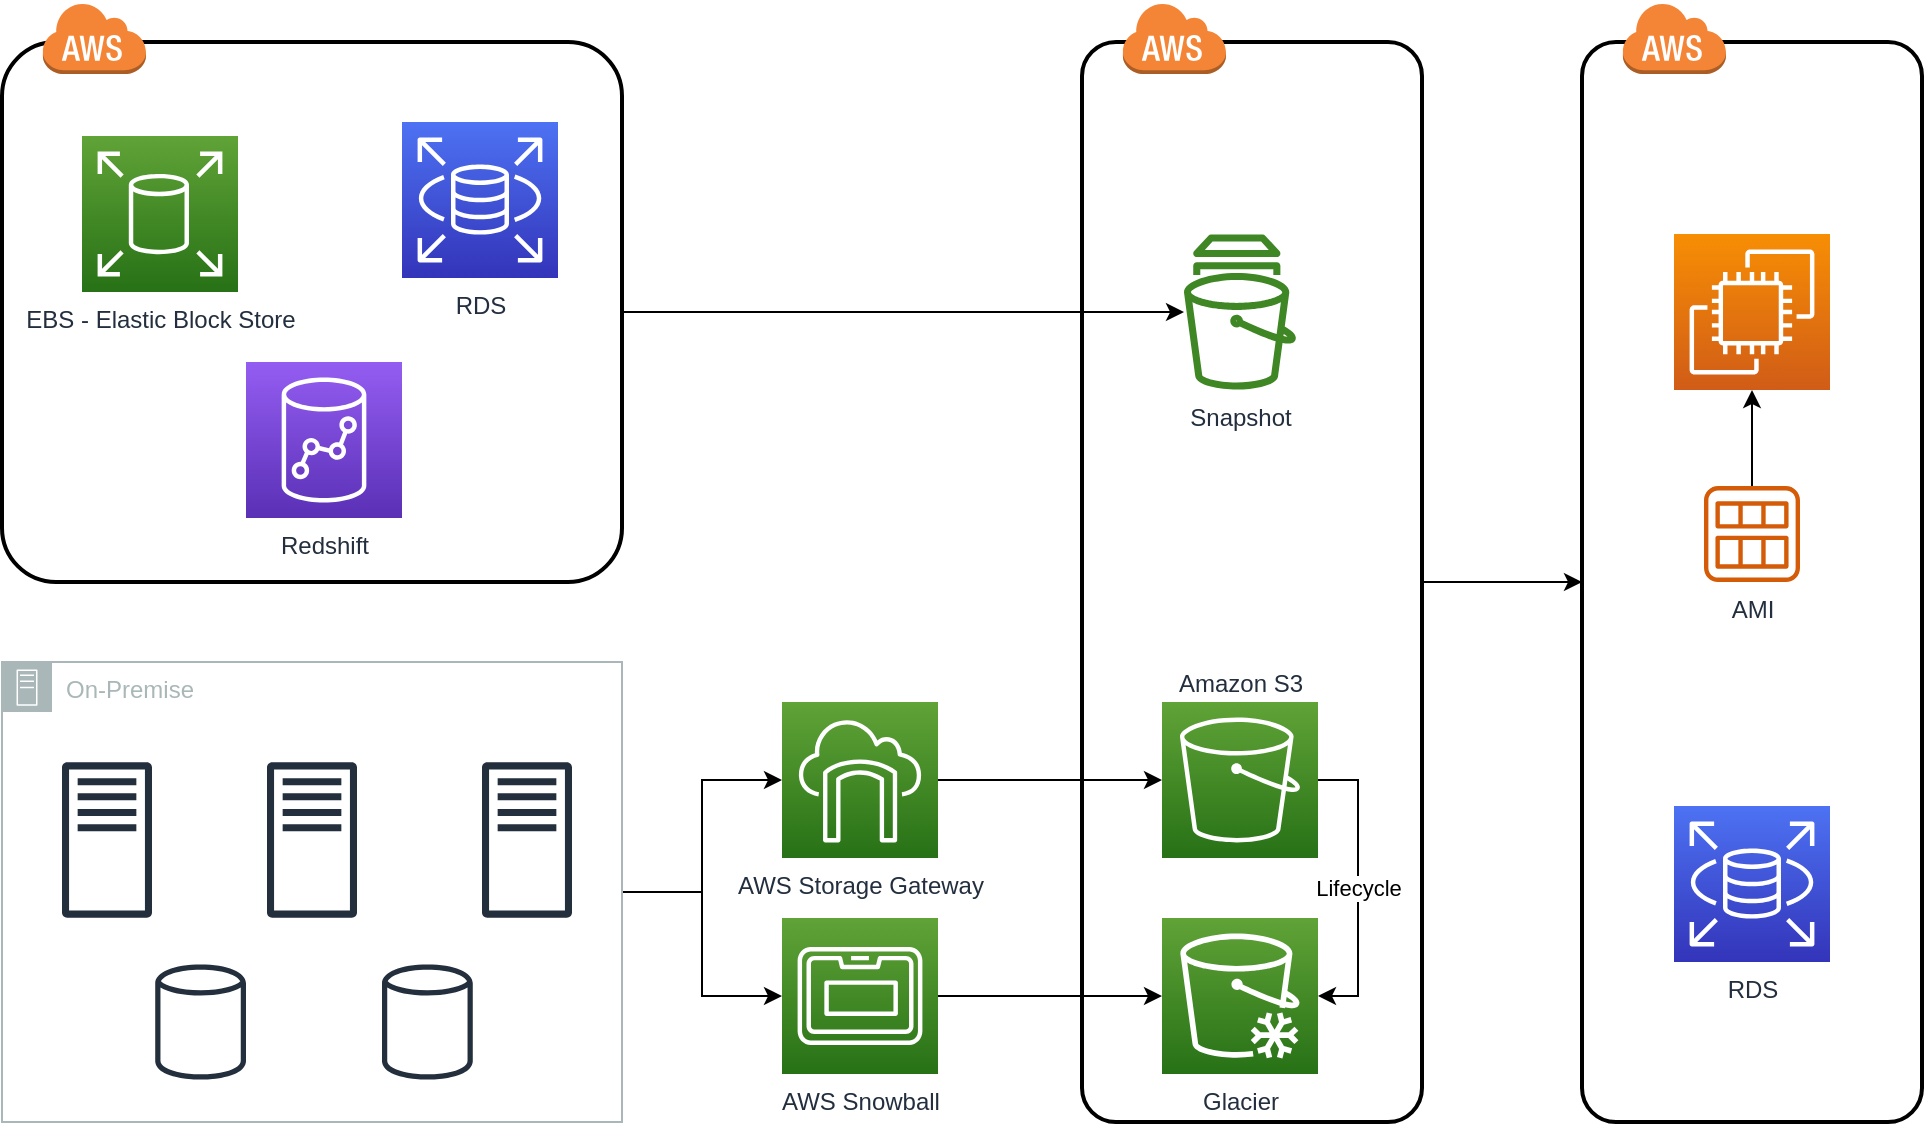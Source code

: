 <mxfile version="21.5.1" type="device">
  <diagram name="Page-1" id="GSPUfBx_rv5YygbpK7FB">
    <mxGraphModel dx="1605" dy="2000" grid="1" gridSize="10" guides="1" tooltips="1" connect="1" arrows="1" fold="1" page="1" pageScale="1" pageWidth="827" pageHeight="1169" math="0" shadow="0">
      <root>
        <mxCell id="0" />
        <mxCell id="1" parent="0" />
        <mxCell id="xgWQrtP5KlWDv3o4AlWQ-32" style="edgeStyle=orthogonalEdgeStyle;rounded=0;orthogonalLoop=1;jettySize=auto;html=1;entryX=0;entryY=0.5;entryDx=0;entryDy=0;entryPerimeter=0;" edge="1" parent="1" source="xgWQrtP5KlWDv3o4AlWQ-1" target="xgWQrtP5KlWDv3o4AlWQ-22">
          <mxGeometry relative="1" as="geometry" />
        </mxCell>
        <mxCell id="xgWQrtP5KlWDv3o4AlWQ-33" style="edgeStyle=orthogonalEdgeStyle;rounded=0;orthogonalLoop=1;jettySize=auto;html=1;entryX=0;entryY=0.5;entryDx=0;entryDy=0;entryPerimeter=0;" edge="1" parent="1" source="xgWQrtP5KlWDv3o4AlWQ-1" target="xgWQrtP5KlWDv3o4AlWQ-23">
          <mxGeometry relative="1" as="geometry" />
        </mxCell>
        <mxCell id="xgWQrtP5KlWDv3o4AlWQ-1" value="On-Premise" style="sketch=0;outlineConnect=0;gradientColor=none;html=1;whiteSpace=wrap;fontSize=12;fontStyle=0;shape=mxgraph.aws4.group;grIcon=mxgraph.aws4.group_on_premise;strokeColor=#AAB7B8;fillColor=none;verticalAlign=top;align=left;spacingLeft=30;fontColor=#AAB7B8;dashed=0;" vertex="1" parent="1">
          <mxGeometry x="-370" y="170" width="310" height="230" as="geometry" />
        </mxCell>
        <mxCell id="xgWQrtP5KlWDv3o4AlWQ-2" value="" style="sketch=0;outlineConnect=0;fontColor=#232F3E;gradientColor=none;fillColor=#232F3D;strokeColor=none;dashed=0;verticalLabelPosition=bottom;verticalAlign=top;align=center;html=1;fontSize=12;fontStyle=0;aspect=fixed;pointerEvents=1;shape=mxgraph.aws4.traditional_server;" vertex="1" parent="1">
          <mxGeometry x="-340" y="220" width="45" height="78" as="geometry" />
        </mxCell>
        <mxCell id="xgWQrtP5KlWDv3o4AlWQ-3" value="" style="sketch=0;outlineConnect=0;fontColor=#232F3E;gradientColor=none;fillColor=#232F3D;strokeColor=none;dashed=0;verticalLabelPosition=bottom;verticalAlign=top;align=center;html=1;fontSize=12;fontStyle=0;aspect=fixed;pointerEvents=1;shape=mxgraph.aws4.traditional_server;" vertex="1" parent="1">
          <mxGeometry x="-237.5" y="220" width="45" height="78" as="geometry" />
        </mxCell>
        <mxCell id="xgWQrtP5KlWDv3o4AlWQ-4" value="" style="sketch=0;outlineConnect=0;fontColor=#232F3E;gradientColor=none;fillColor=#232F3D;strokeColor=none;dashed=0;verticalLabelPosition=bottom;verticalAlign=top;align=center;html=1;fontSize=12;fontStyle=0;aspect=fixed;pointerEvents=1;shape=mxgraph.aws4.traditional_server;" vertex="1" parent="1">
          <mxGeometry x="-130" y="220" width="45" height="78" as="geometry" />
        </mxCell>
        <mxCell id="xgWQrtP5KlWDv3o4AlWQ-5" value="" style="sketch=0;outlineConnect=0;fontColor=#232F3E;gradientColor=none;fillColor=#232F3D;strokeColor=none;dashed=0;verticalLabelPosition=bottom;verticalAlign=top;align=center;html=1;fontSize=12;fontStyle=0;aspect=fixed;pointerEvents=1;shape=mxgraph.aws4.generic_database;" vertex="1" parent="1">
          <mxGeometry x="-293.39" y="320" width="45.39" height="60" as="geometry" />
        </mxCell>
        <mxCell id="xgWQrtP5KlWDv3o4AlWQ-6" value="" style="sketch=0;outlineConnect=0;fontColor=#232F3E;gradientColor=none;fillColor=#232F3D;strokeColor=none;dashed=0;verticalLabelPosition=bottom;verticalAlign=top;align=center;html=1;fontSize=12;fontStyle=0;aspect=fixed;pointerEvents=1;shape=mxgraph.aws4.generic_database;" vertex="1" parent="1">
          <mxGeometry x="-180" y="320" width="45.39" height="60" as="geometry" />
        </mxCell>
        <mxCell id="xgWQrtP5KlWDv3o4AlWQ-36" style="edgeStyle=orthogonalEdgeStyle;rounded=0;orthogonalLoop=1;jettySize=auto;html=1;" edge="1" parent="1" source="xgWQrtP5KlWDv3o4AlWQ-7" target="xgWQrtP5KlWDv3o4AlWQ-35">
          <mxGeometry relative="1" as="geometry" />
        </mxCell>
        <mxCell id="xgWQrtP5KlWDv3o4AlWQ-7" value="" style="rounded=1;arcSize=10;dashed=0;fillColor=none;gradientColor=none;strokeWidth=2;" vertex="1" parent="1">
          <mxGeometry x="-370" y="-140" width="310" height="270" as="geometry" />
        </mxCell>
        <mxCell id="xgWQrtP5KlWDv3o4AlWQ-8" value="" style="dashed=0;html=1;shape=mxgraph.aws3.cloud;fillColor=#F58536;gradientColor=none;dashed=0;" vertex="1" parent="1">
          <mxGeometry x="-350" y="-160" width="52" height="36" as="geometry" />
        </mxCell>
        <mxCell id="xgWQrtP5KlWDv3o4AlWQ-9" value="EBS - Elastic Block Store" style="sketch=0;points=[[0,0,0],[0.25,0,0],[0.5,0,0],[0.75,0,0],[1,0,0],[0,1,0],[0.25,1,0],[0.5,1,0],[0.75,1,0],[1,1,0],[0,0.25,0],[0,0.5,0],[0,0.75,0],[1,0.25,0],[1,0.5,0],[1,0.75,0]];outlineConnect=0;fontColor=#232F3E;gradientColor=#60A337;gradientDirection=north;fillColor=#277116;strokeColor=#ffffff;dashed=0;verticalLabelPosition=bottom;verticalAlign=top;align=center;html=1;fontSize=12;fontStyle=0;aspect=fixed;shape=mxgraph.aws4.resourceIcon;resIcon=mxgraph.aws4.elastic_block_store;" vertex="1" parent="1">
          <mxGeometry x="-330" y="-93" width="78" height="78" as="geometry" />
        </mxCell>
        <mxCell id="xgWQrtP5KlWDv3o4AlWQ-10" value="Redshift" style="sketch=0;points=[[0,0,0],[0.25,0,0],[0.5,0,0],[0.75,0,0],[1,0,0],[0,1,0],[0.25,1,0],[0.5,1,0],[0.75,1,0],[1,1,0],[0,0.25,0],[0,0.5,0],[0,0.75,0],[1,0.25,0],[1,0.5,0],[1,0.75,0]];outlineConnect=0;fontColor=#232F3E;gradientColor=#945DF2;gradientDirection=north;fillColor=#5A30B5;strokeColor=#ffffff;dashed=0;verticalLabelPosition=bottom;verticalAlign=top;align=center;html=1;fontSize=12;fontStyle=0;aspect=fixed;shape=mxgraph.aws4.resourceIcon;resIcon=mxgraph.aws4.redshift;" vertex="1" parent="1">
          <mxGeometry x="-248" y="20" width="78" height="78" as="geometry" />
        </mxCell>
        <mxCell id="xgWQrtP5KlWDv3o4AlWQ-11" value="RDS" style="sketch=0;points=[[0,0,0],[0.25,0,0],[0.5,0,0],[0.75,0,0],[1,0,0],[0,1,0],[0.25,1,0],[0.5,1,0],[0.75,1,0],[1,1,0],[0,0.25,0],[0,0.5,0],[0,0.75,0],[1,0.25,0],[1,0.5,0],[1,0.75,0]];outlineConnect=0;fontColor=#232F3E;gradientColor=#4D72F3;gradientDirection=north;fillColor=#3334B9;strokeColor=#ffffff;dashed=0;verticalLabelPosition=bottom;verticalAlign=top;align=center;html=1;fontSize=12;fontStyle=0;aspect=fixed;shape=mxgraph.aws4.resourceIcon;resIcon=mxgraph.aws4.rds;" vertex="1" parent="1">
          <mxGeometry x="-170" y="-100" width="78" height="78" as="geometry" />
        </mxCell>
        <mxCell id="xgWQrtP5KlWDv3o4AlWQ-41" style="edgeStyle=orthogonalEdgeStyle;rounded=0;orthogonalLoop=1;jettySize=auto;html=1;entryX=0;entryY=0.5;entryDx=0;entryDy=0;" edge="1" parent="1" source="xgWQrtP5KlWDv3o4AlWQ-12" target="xgWQrtP5KlWDv3o4AlWQ-17">
          <mxGeometry relative="1" as="geometry" />
        </mxCell>
        <mxCell id="xgWQrtP5KlWDv3o4AlWQ-12" value="" style="rounded=1;arcSize=10;dashed=0;fillColor=none;gradientColor=none;strokeWidth=2;" vertex="1" parent="1">
          <mxGeometry x="170" y="-140" width="170" height="540" as="geometry" />
        </mxCell>
        <mxCell id="xgWQrtP5KlWDv3o4AlWQ-13" value="" style="dashed=0;html=1;shape=mxgraph.aws3.cloud;fillColor=#F58536;gradientColor=none;dashed=0;" vertex="1" parent="1">
          <mxGeometry x="190" y="-160" width="52" height="36" as="geometry" />
        </mxCell>
        <mxCell id="xgWQrtP5KlWDv3o4AlWQ-17" value="" style="rounded=1;arcSize=10;dashed=0;fillColor=none;gradientColor=none;strokeWidth=2;" vertex="1" parent="1">
          <mxGeometry x="420" y="-140" width="170" height="540" as="geometry" />
        </mxCell>
        <mxCell id="xgWQrtP5KlWDv3o4AlWQ-18" value="" style="dashed=0;html=1;shape=mxgraph.aws3.cloud;fillColor=#F58536;gradientColor=none;dashed=0;" vertex="1" parent="1">
          <mxGeometry x="440" y="-160" width="52" height="36" as="geometry" />
        </mxCell>
        <mxCell id="xgWQrtP5KlWDv3o4AlWQ-21" value="RDS" style="sketch=0;points=[[0,0,0],[0.25,0,0],[0.5,0,0],[0.75,0,0],[1,0,0],[0,1,0],[0.25,1,0],[0.5,1,0],[0.75,1,0],[1,1,0],[0,0.25,0],[0,0.5,0],[0,0.75,0],[1,0.25,0],[1,0.5,0],[1,0.75,0]];outlineConnect=0;fontColor=#232F3E;gradientColor=#4D72F3;gradientDirection=north;fillColor=#3334B9;strokeColor=#ffffff;dashed=0;verticalLabelPosition=bottom;verticalAlign=top;align=center;html=1;fontSize=12;fontStyle=0;aspect=fixed;shape=mxgraph.aws4.resourceIcon;resIcon=mxgraph.aws4.rds;" vertex="1" parent="1">
          <mxGeometry x="466" y="242" width="78" height="78" as="geometry" />
        </mxCell>
        <mxCell id="xgWQrtP5KlWDv3o4AlWQ-27" style="edgeStyle=orthogonalEdgeStyle;rounded=0;orthogonalLoop=1;jettySize=auto;html=1;entryX=0;entryY=0.5;entryDx=0;entryDy=0;entryPerimeter=0;" edge="1" parent="1" source="xgWQrtP5KlWDv3o4AlWQ-22" target="xgWQrtP5KlWDv3o4AlWQ-25">
          <mxGeometry relative="1" as="geometry" />
        </mxCell>
        <mxCell id="xgWQrtP5KlWDv3o4AlWQ-22" value="AWS Storage Gateway" style="sketch=0;points=[[0,0,0],[0.25,0,0],[0.5,0,0],[0.75,0,0],[1,0,0],[0,1,0],[0.25,1,0],[0.5,1,0],[0.75,1,0],[1,1,0],[0,0.25,0],[0,0.5,0],[0,0.75,0],[1,0.25,0],[1,0.5,0],[1,0.75,0]];outlineConnect=0;fontColor=#232F3E;gradientColor=#60A337;gradientDirection=north;fillColor=#277116;strokeColor=#ffffff;dashed=0;verticalLabelPosition=bottom;verticalAlign=top;align=center;html=1;fontSize=12;fontStyle=0;aspect=fixed;shape=mxgraph.aws4.resourceIcon;resIcon=mxgraph.aws4.storage_gateway;" vertex="1" parent="1">
          <mxGeometry x="20" y="190" width="78" height="78" as="geometry" />
        </mxCell>
        <mxCell id="xgWQrtP5KlWDv3o4AlWQ-28" style="edgeStyle=orthogonalEdgeStyle;rounded=0;orthogonalLoop=1;jettySize=auto;html=1;" edge="1" parent="1" source="xgWQrtP5KlWDv3o4AlWQ-23" target="xgWQrtP5KlWDv3o4AlWQ-26">
          <mxGeometry relative="1" as="geometry" />
        </mxCell>
        <mxCell id="xgWQrtP5KlWDv3o4AlWQ-23" value="AWS Snowball" style="sketch=0;points=[[0,0,0],[0.25,0,0],[0.5,0,0],[0.75,0,0],[1,0,0],[0,1,0],[0.25,1,0],[0.5,1,0],[0.75,1,0],[1,1,0],[0,0.25,0],[0,0.5,0],[0,0.75,0],[1,0.25,0],[1,0.5,0],[1,0.75,0]];outlineConnect=0;fontColor=#232F3E;gradientColor=#60A337;gradientDirection=north;fillColor=#277116;strokeColor=#ffffff;dashed=0;verticalLabelPosition=bottom;verticalAlign=top;align=center;html=1;fontSize=12;fontStyle=0;aspect=fixed;shape=mxgraph.aws4.resourceIcon;resIcon=mxgraph.aws4.snowball;" vertex="1" parent="1">
          <mxGeometry x="20" y="298" width="78" height="78" as="geometry" />
        </mxCell>
        <mxCell id="xgWQrtP5KlWDv3o4AlWQ-34" value="Lifecycle" style="edgeStyle=orthogonalEdgeStyle;rounded=0;orthogonalLoop=1;jettySize=auto;html=1;entryX=1;entryY=0.5;entryDx=0;entryDy=0;entryPerimeter=0;" edge="1" parent="1" source="xgWQrtP5KlWDv3o4AlWQ-25" target="xgWQrtP5KlWDv3o4AlWQ-26">
          <mxGeometry relative="1" as="geometry">
            <Array as="points">
              <mxPoint x="308" y="229" />
              <mxPoint x="308" y="337" />
            </Array>
          </mxGeometry>
        </mxCell>
        <mxCell id="xgWQrtP5KlWDv3o4AlWQ-25" value="Amazon S3" style="sketch=0;points=[[0,0,0],[0.25,0,0],[0.5,0,0],[0.75,0,0],[1,0,0],[0,1,0],[0.25,1,0],[0.5,1,0],[0.75,1,0],[1,1,0],[0,0.25,0],[0,0.5,0],[0,0.75,0],[1,0.25,0],[1,0.5,0],[1,0.75,0]];outlineConnect=0;fontColor=#232F3E;gradientColor=#60A337;gradientDirection=north;fillColor=#277116;strokeColor=#ffffff;dashed=0;verticalLabelPosition=top;verticalAlign=bottom;align=center;html=1;fontSize=12;fontStyle=0;aspect=fixed;shape=mxgraph.aws4.resourceIcon;resIcon=mxgraph.aws4.s3;labelPosition=center;" vertex="1" parent="1">
          <mxGeometry x="210" y="190" width="78" height="78" as="geometry" />
        </mxCell>
        <mxCell id="xgWQrtP5KlWDv3o4AlWQ-26" value="Glacier" style="sketch=0;points=[[0,0,0],[0.25,0,0],[0.5,0,0],[0.75,0,0],[1,0,0],[0,1,0],[0.25,1,0],[0.5,1,0],[0.75,1,0],[1,1,0],[0,0.25,0],[0,0.5,0],[0,0.75,0],[1,0.25,0],[1,0.5,0],[1,0.75,0]];outlineConnect=0;fontColor=#232F3E;gradientColor=#60A337;gradientDirection=north;fillColor=#277116;strokeColor=#ffffff;dashed=0;verticalLabelPosition=bottom;verticalAlign=top;align=center;html=1;fontSize=12;fontStyle=0;aspect=fixed;shape=mxgraph.aws4.resourceIcon;resIcon=mxgraph.aws4.glacier;" vertex="1" parent="1">
          <mxGeometry x="210" y="298" width="78" height="78" as="geometry" />
        </mxCell>
        <mxCell id="xgWQrtP5KlWDv3o4AlWQ-35" value="Snapshot" style="sketch=0;outlineConnect=0;fontColor=#232F3E;gradientColor=none;fillColor=#3F8624;strokeColor=none;dashed=0;verticalLabelPosition=bottom;verticalAlign=top;align=center;html=1;fontSize=12;fontStyle=0;aspect=fixed;pointerEvents=1;shape=mxgraph.aws4.snapshot;" vertex="1" parent="1">
          <mxGeometry x="221" y="-44" width="56" height="78" as="geometry" />
        </mxCell>
        <mxCell id="xgWQrtP5KlWDv3o4AlWQ-37" value="" style="sketch=0;points=[[0,0,0],[0.25,0,0],[0.5,0,0],[0.75,0,0],[1,0,0],[0,1,0],[0.25,1,0],[0.5,1,0],[0.75,1,0],[1,1,0],[0,0.25,0],[0,0.5,0],[0,0.75,0],[1,0.25,0],[1,0.5,0],[1,0.75,0]];outlineConnect=0;fontColor=#232F3E;gradientColor=#F78E04;gradientDirection=north;fillColor=#D05C17;strokeColor=#ffffff;dashed=0;verticalLabelPosition=bottom;verticalAlign=top;align=center;html=1;fontSize=12;fontStyle=0;aspect=fixed;shape=mxgraph.aws4.resourceIcon;resIcon=mxgraph.aws4.ec2;" vertex="1" parent="1">
          <mxGeometry x="466" y="-44" width="78" height="78" as="geometry" />
        </mxCell>
        <mxCell id="xgWQrtP5KlWDv3o4AlWQ-40" style="edgeStyle=orthogonalEdgeStyle;rounded=0;orthogonalLoop=1;jettySize=auto;html=1;" edge="1" parent="1" source="xgWQrtP5KlWDv3o4AlWQ-38" target="xgWQrtP5KlWDv3o4AlWQ-37">
          <mxGeometry relative="1" as="geometry" />
        </mxCell>
        <mxCell id="xgWQrtP5KlWDv3o4AlWQ-38" value="AMI" style="sketch=0;outlineConnect=0;fontColor=#232F3E;gradientColor=none;fillColor=#D45B07;strokeColor=none;dashed=0;verticalLabelPosition=bottom;verticalAlign=top;align=center;html=1;fontSize=12;fontStyle=0;aspect=fixed;pointerEvents=1;shape=mxgraph.aws4.ami;" vertex="1" parent="1">
          <mxGeometry x="481" y="82" width="48" height="48" as="geometry" />
        </mxCell>
      </root>
    </mxGraphModel>
  </diagram>
</mxfile>

